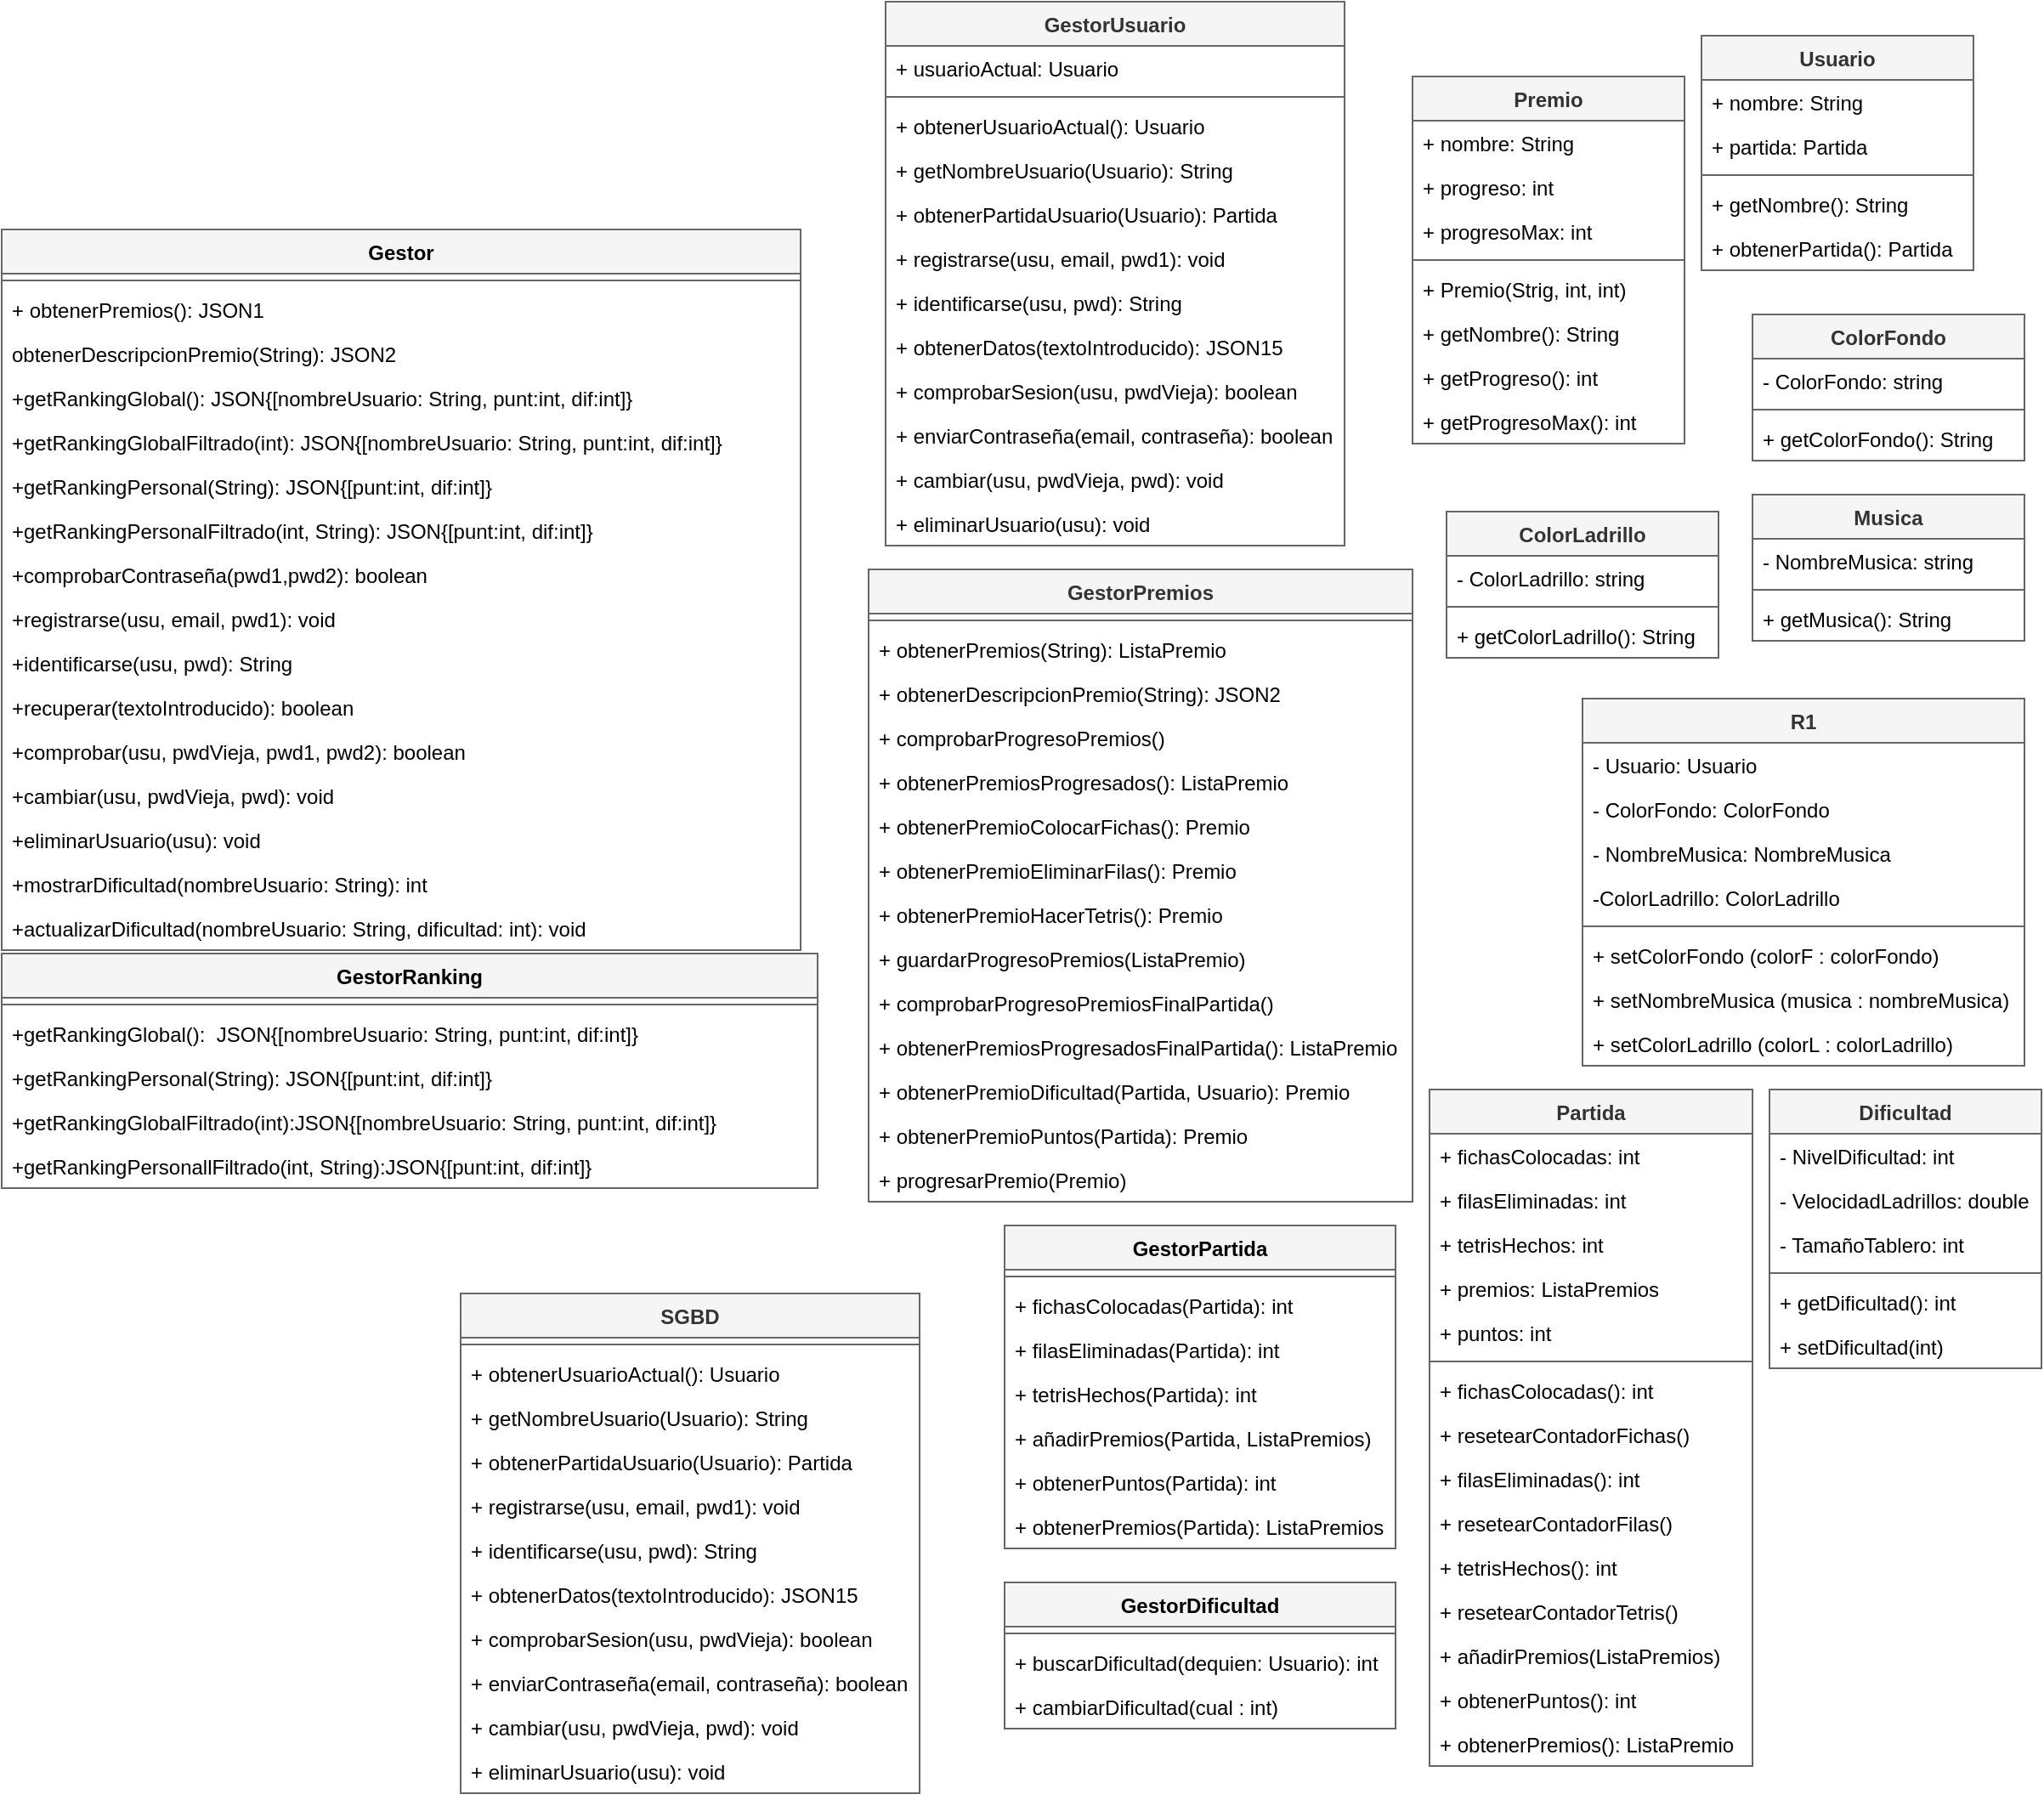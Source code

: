 <mxfile>
    <diagram id="kVLucfayqaf7nJb4R1x6" name="Page-1">
        <mxGraphModel dx="1264" dy="1924" grid="1" gridSize="10" guides="1" tooltips="1" connect="1" arrows="1" fold="1" page="1" pageScale="1" pageWidth="850" pageHeight="1100" background="#FFFFFF" math="0" shadow="0">
            <root>
                <mxCell id="0"/>
                <mxCell id="1" parent="0"/>
                <mxCell id="2" value="Usuario" style="swimlane;fontStyle=1;align=center;verticalAlign=top;childLayout=stackLayout;horizontal=1;startSize=26;horizontalStack=0;resizeParent=1;resizeParentMax=0;resizeLast=0;collapsible=1;marginBottom=0;fillColor=#f5f5f5;fontColor=#333333;strokeColor=#666666;" parent="1" vertex="1">
                    <mxGeometry x="640" y="-40" width="160" height="138" as="geometry"/>
                </mxCell>
                <mxCell id="3" value="+ nombre: String" style="text;strokeColor=none;fillColor=none;align=left;verticalAlign=top;spacingLeft=4;spacingRight=4;overflow=hidden;rotatable=0;points=[[0,0.5],[1,0.5]];portConstraint=eastwest;fontColor=#000000;" parent="2" vertex="1">
                    <mxGeometry y="26" width="160" height="26" as="geometry"/>
                </mxCell>
                <mxCell id="58" value="+ partida: Partida" style="text;strokeColor=none;fillColor=none;align=left;verticalAlign=top;spacingLeft=4;spacingRight=4;overflow=hidden;rotatable=0;points=[[0,0.5],[1,0.5]];portConstraint=eastwest;fontColor=#000000;" parent="2" vertex="1">
                    <mxGeometry y="52" width="160" height="26" as="geometry"/>
                </mxCell>
                <mxCell id="4" value="" style="line;strokeWidth=1;fillColor=#f5f5f5;align=left;verticalAlign=middle;spacingTop=-1;spacingLeft=3;spacingRight=3;rotatable=0;labelPosition=right;points=[];portConstraint=eastwest;fontColor=#333333;strokeColor=#666666;" parent="2" vertex="1">
                    <mxGeometry y="78" width="160" height="8" as="geometry"/>
                </mxCell>
                <mxCell id="5" value="+ getNombre(): String" style="text;strokeColor=none;fillColor=none;align=left;verticalAlign=top;spacingLeft=4;spacingRight=4;overflow=hidden;rotatable=0;points=[[0,0.5],[1,0.5]];portConstraint=eastwest;fontColor=#000000;" parent="2" vertex="1">
                    <mxGeometry y="86" width="160" height="26" as="geometry"/>
                </mxCell>
                <mxCell id="57" value="+ obtenerPartida(): Partida" style="text;strokeColor=none;fillColor=none;align=left;verticalAlign=top;spacingLeft=4;spacingRight=4;overflow=hidden;rotatable=0;points=[[0,0.5],[1,0.5]];portConstraint=eastwest;fontColor=#000000;" parent="2" vertex="1">
                    <mxGeometry y="112" width="160" height="26" as="geometry"/>
                </mxCell>
                <mxCell id="6" value="GestorUsuario" style="swimlane;fontStyle=1;align=center;verticalAlign=top;childLayout=stackLayout;horizontal=1;startSize=26;horizontalStack=0;resizeParent=1;resizeParentMax=0;resizeLast=0;collapsible=1;marginBottom=0;fillColor=#f5f5f5;fontColor=#333333;strokeColor=#666666;" parent="1" vertex="1">
                    <mxGeometry x="160" y="-60" width="270" height="320" as="geometry"/>
                </mxCell>
                <mxCell id="7" value="+ usuarioActual: Usuario" style="text;strokeColor=none;fillColor=none;align=left;verticalAlign=top;spacingLeft=4;spacingRight=4;overflow=hidden;rotatable=0;points=[[0,0.5],[1,0.5]];portConstraint=eastwest;fontColor=#000000;" parent="6" vertex="1">
                    <mxGeometry y="26" width="270" height="26" as="geometry"/>
                </mxCell>
                <mxCell id="8" value="" style="line;strokeWidth=1;fillColor=#f5f5f5;align=left;verticalAlign=middle;spacingTop=-1;spacingLeft=3;spacingRight=3;rotatable=0;labelPosition=right;points=[];portConstraint=eastwest;fontColor=#333333;strokeColor=#666666;" parent="6" vertex="1">
                    <mxGeometry y="52" width="270" height="8" as="geometry"/>
                </mxCell>
                <mxCell id="9" value="+ obtenerUsuarioActual(): Usuario" style="text;strokeColor=none;fillColor=none;align=left;verticalAlign=top;spacingLeft=4;spacingRight=4;overflow=hidden;rotatable=0;points=[[0,0.5],[1,0.5]];portConstraint=eastwest;fontColor=#000000;" parent="6" vertex="1">
                    <mxGeometry y="60" width="270" height="26" as="geometry"/>
                </mxCell>
                <mxCell id="48" value="+ getNombreUsuario(Usuario): String" style="text;strokeColor=none;fillColor=none;align=left;verticalAlign=top;spacingLeft=4;spacingRight=4;overflow=hidden;rotatable=0;points=[[0,0.5],[1,0.5]];portConstraint=eastwest;fontColor=#000000;" parent="6" vertex="1">
                    <mxGeometry y="86" width="270" height="26" as="geometry"/>
                </mxCell>
                <mxCell id="50" value="+ obtenerPartidaUsuario(Usuario): Partida" style="text;strokeColor=none;fillColor=none;align=left;verticalAlign=top;spacingLeft=4;spacingRight=4;overflow=hidden;rotatable=0;points=[[0,0.5],[1,0.5]];portConstraint=eastwest;fontColor=#000000;" parent="6" vertex="1">
                    <mxGeometry y="112" width="270" height="26" as="geometry"/>
                </mxCell>
                <mxCell id="tBBuHQYWWG_Uw7etFDeM-93" value="+ registrarse(usu, email, pwd1): void" style="text;strokeColor=none;fillColor=none;align=left;verticalAlign=top;spacingLeft=4;spacingRight=4;overflow=hidden;rotatable=0;points=[[0,0.5],[1,0.5]];portConstraint=eastwest;fontColor=#000000;" parent="6" vertex="1">
                    <mxGeometry y="138" width="270" height="26" as="geometry"/>
                </mxCell>
                <mxCell id="tBBuHQYWWG_Uw7etFDeM-94" value="+ identificarse(usu, pwd): String" style="text;strokeColor=none;fillColor=none;align=left;verticalAlign=top;spacingLeft=4;spacingRight=4;overflow=hidden;rotatable=0;points=[[0,0.5],[1,0.5]];portConstraint=eastwest;fontColor=#000000;" parent="6" vertex="1">
                    <mxGeometry y="164" width="270" height="26" as="geometry"/>
                </mxCell>
                <mxCell id="tBBuHQYWWG_Uw7etFDeM-95" value="+ obtenerDatos(textoIntroducido): JSON15" style="text;strokeColor=none;fillColor=none;align=left;verticalAlign=top;spacingLeft=4;spacingRight=4;overflow=hidden;rotatable=0;points=[[0,0.5],[1,0.5]];portConstraint=eastwest;fontColor=#000000;" parent="6" vertex="1">
                    <mxGeometry y="190" width="270" height="26" as="geometry"/>
                </mxCell>
                <mxCell id="tBBuHQYWWG_Uw7etFDeM-96" value="+ comprobarSesion(usu, pwdVieja): boolean&#10;" style="text;strokeColor=none;fillColor=none;align=left;verticalAlign=top;spacingLeft=4;spacingRight=4;overflow=hidden;rotatable=0;points=[[0,0.5],[1,0.5]];portConstraint=eastwest;fontColor=#000000;" parent="6" vertex="1">
                    <mxGeometry y="216" width="270" height="26" as="geometry"/>
                </mxCell>
                <mxCell id="tBBuHQYWWG_Uw7etFDeM-98" value="+ enviarContraseña(email, contraseña): boolean&#10;" style="text;strokeColor=none;fillColor=none;align=left;verticalAlign=top;spacingLeft=4;spacingRight=4;overflow=hidden;rotatable=0;points=[[0,0.5],[1,0.5]];portConstraint=eastwest;fontColor=#000000;" parent="6" vertex="1">
                    <mxGeometry y="242" width="270" height="26" as="geometry"/>
                </mxCell>
                <mxCell id="tBBuHQYWWG_Uw7etFDeM-99" value="+ cambiar(usu, pwdVieja, pwd): void&#10;" style="text;strokeColor=none;fillColor=none;align=left;verticalAlign=top;spacingLeft=4;spacingRight=4;overflow=hidden;rotatable=0;points=[[0,0.5],[1,0.5]];portConstraint=eastwest;fontColor=#000000;" parent="6" vertex="1">
                    <mxGeometry y="268" width="270" height="26" as="geometry"/>
                </mxCell>
                <mxCell id="tBBuHQYWWG_Uw7etFDeM-100" value="+ eliminarUsuario(usu): void&#10;" style="text;strokeColor=none;fillColor=none;align=left;verticalAlign=top;spacingLeft=4;spacingRight=4;overflow=hidden;rotatable=0;points=[[0,0.5],[1,0.5]];portConstraint=eastwest;fontColor=#000000;" parent="6" vertex="1">
                    <mxGeometry y="294" width="270" height="26" as="geometry"/>
                </mxCell>
                <mxCell id="10" value="Gestor" style="swimlane;fontStyle=1;align=center;verticalAlign=top;childLayout=stackLayout;horizontal=1;startSize=26;horizontalStack=0;resizeParent=1;resizeParentMax=0;resizeLast=0;collapsible=1;marginBottom=0;fillColor=#f5f5f5;fontColor=#000000;strokeColor=#666666;" parent="1" vertex="1">
                    <mxGeometry x="-360" y="74" width="470" height="424" as="geometry"/>
                </mxCell>
                <mxCell id="12" value="" style="line;strokeWidth=1;fillColor=#f5f5f5;align=left;verticalAlign=middle;spacingTop=-1;spacingLeft=3;spacingRight=3;rotatable=0;labelPosition=right;points=[];portConstraint=eastwest;fontColor=#333333;strokeColor=#666666;" parent="10" vertex="1">
                    <mxGeometry y="26" width="470" height="8" as="geometry"/>
                </mxCell>
                <mxCell id="13" value="+ obtenerPremios(): JSON1" style="text;strokeColor=none;fillColor=none;align=left;verticalAlign=top;spacingLeft=4;spacingRight=4;overflow=hidden;rotatable=0;points=[[0,0.5],[1,0.5]];portConstraint=eastwest;fontColor=#000000;" parent="10" vertex="1">
                    <mxGeometry y="34" width="470" height="26" as="geometry"/>
                </mxCell>
                <mxCell id="49" value="obtenerDescripcionPremio(String): JSON2" style="text;strokeColor=none;fillColor=none;align=left;verticalAlign=top;spacingLeft=4;spacingRight=4;overflow=hidden;rotatable=0;points=[[0,0.5],[1,0.5]];portConstraint=eastwest;fontColor=#000000;" parent="10" vertex="1">
                    <mxGeometry y="60" width="470" height="26" as="geometry"/>
                </mxCell>
                <mxCell id="wv0iQM9LVGvzSAchC3wG-94" value="+getRankingGlobal(): JSON{[nombreUsuario: String, punt:int, dif:int]}" style="text;strokeColor=none;fillColor=none;align=left;verticalAlign=top;spacingLeft=4;spacingRight=4;overflow=hidden;rotatable=0;points=[[0,0.5],[1,0.5]];portConstraint=eastwest;fontColor=#000000;" parent="10" vertex="1">
                    <mxGeometry y="86" width="470" height="26" as="geometry"/>
                </mxCell>
                <mxCell id="wv0iQM9LVGvzSAchC3wG-95" value="+getRankingGlobalFiltrado(int): JSON{[nombreUsuario: String, punt:int, dif:int]}" style="text;strokeColor=none;fillColor=none;align=left;verticalAlign=top;spacingLeft=4;spacingRight=4;overflow=hidden;rotatable=0;points=[[0,0.5],[1,0.5]];portConstraint=eastwest;fontColor=#000000;" parent="10" vertex="1">
                    <mxGeometry y="112" width="470" height="26" as="geometry"/>
                </mxCell>
                <mxCell id="wv0iQM9LVGvzSAchC3wG-96" value="+getRankingPersonal(String): JSON{[punt:int, dif:int]}" style="text;strokeColor=none;fillColor=none;align=left;verticalAlign=top;spacingLeft=4;spacingRight=4;overflow=hidden;rotatable=0;points=[[0,0.5],[1,0.5]];portConstraint=eastwest;fontColor=#000000;" parent="10" vertex="1">
                    <mxGeometry y="138" width="470" height="26" as="geometry"/>
                </mxCell>
                <mxCell id="wv0iQM9LVGvzSAchC3wG-97" value="+getRankingPersonalFiltrado(int, String): JSON{[punt:int, dif:int]}" style="text;strokeColor=none;fillColor=none;align=left;verticalAlign=top;spacingLeft=4;spacingRight=4;overflow=hidden;rotatable=0;points=[[0,0.5],[1,0.5]];portConstraint=eastwest;fontColor=#000000;" parent="10" vertex="1">
                    <mxGeometry y="164" width="470" height="26" as="geometry"/>
                </mxCell>
                <mxCell id="tBBuHQYWWG_Uw7etFDeM-86" value="+comprobarContraseña(pwd1,pwd2): boolean" style="text;strokeColor=none;fillColor=none;align=left;verticalAlign=top;spacingLeft=4;spacingRight=4;overflow=hidden;rotatable=0;points=[[0,0.5],[1,0.5]];portConstraint=eastwest;fontColor=#000000;" parent="10" vertex="1">
                    <mxGeometry y="190" width="470" height="26" as="geometry"/>
                </mxCell>
                <mxCell id="tBBuHQYWWG_Uw7etFDeM-87" value="+registrarse(usu, email, pwd1): void" style="text;strokeColor=none;fillColor=none;align=left;verticalAlign=top;spacingLeft=4;spacingRight=4;overflow=hidden;rotatable=0;points=[[0,0.5],[1,0.5]];portConstraint=eastwest;fontColor=#000000;" parent="10" vertex="1">
                    <mxGeometry y="216" width="470" height="26" as="geometry"/>
                </mxCell>
                <mxCell id="tBBuHQYWWG_Uw7etFDeM-92" value="+identificarse(usu, pwd): String" style="text;strokeColor=none;fillColor=none;align=left;verticalAlign=top;spacingLeft=4;spacingRight=4;overflow=hidden;rotatable=0;points=[[0,0.5],[1,0.5]];portConstraint=eastwest;fontColor=#000000;" parent="10" vertex="1">
                    <mxGeometry y="242" width="470" height="26" as="geometry"/>
                </mxCell>
                <mxCell id="tBBuHQYWWG_Uw7etFDeM-88" value="+recuperar(textoIntroducido): boolean" style="text;strokeColor=none;fillColor=none;align=left;verticalAlign=top;spacingLeft=4;spacingRight=4;overflow=hidden;rotatable=0;points=[[0,0.5],[1,0.5]];portConstraint=eastwest;fontColor=#000000;" parent="10" vertex="1">
                    <mxGeometry y="268" width="470" height="26" as="geometry"/>
                </mxCell>
                <mxCell id="tBBuHQYWWG_Uw7etFDeM-89" value="+comprobar(usu, pwdVieja, pwd1, pwd2): boolean" style="text;strokeColor=none;fillColor=none;align=left;verticalAlign=top;spacingLeft=4;spacingRight=4;overflow=hidden;rotatable=0;points=[[0,0.5],[1,0.5]];portConstraint=eastwest;fontColor=#000000;" parent="10" vertex="1">
                    <mxGeometry y="294" width="470" height="26" as="geometry"/>
                </mxCell>
                <mxCell id="tBBuHQYWWG_Uw7etFDeM-90" value="+cambiar(usu, pwdVieja, pwd): void" style="text;strokeColor=none;fillColor=none;align=left;verticalAlign=top;spacingLeft=4;spacingRight=4;overflow=hidden;rotatable=0;points=[[0,0.5],[1,0.5]];portConstraint=eastwest;fontColor=#000000;" parent="10" vertex="1">
                    <mxGeometry y="320" width="470" height="26" as="geometry"/>
                </mxCell>
                <mxCell id="tBBuHQYWWG_Uw7etFDeM-91" value="+eliminarUsuario(usu): void" style="text;strokeColor=none;fillColor=none;align=left;verticalAlign=top;spacingLeft=4;spacingRight=4;overflow=hidden;rotatable=0;points=[[0,0.5],[1,0.5]];portConstraint=eastwest;fontColor=#000000;" parent="10" vertex="1">
                    <mxGeometry y="346" width="470" height="26" as="geometry"/>
                </mxCell>
                <mxCell id="yesI9Ib7MoizIcUCxgVn-94" value="+mostrarDificultad(nombreUsuario: String): int" style="text;strokeColor=none;fillColor=none;align=left;verticalAlign=top;spacingLeft=4;spacingRight=4;overflow=hidden;rotatable=0;points=[[0,0.5],[1,0.5]];portConstraint=eastwest;fontColor=#000000;" parent="10" vertex="1">
                    <mxGeometry y="372" width="470" height="26" as="geometry"/>
                </mxCell>
                <mxCell id="yesI9Ib7MoizIcUCxgVn-103" value="+actualizarDificultad(nombreUsuario: String, dificultad: int): void" style="text;strokeColor=none;fillColor=none;align=left;verticalAlign=top;spacingLeft=4;spacingRight=4;overflow=hidden;rotatable=0;points=[[0,0.5],[1,0.5]];portConstraint=eastwest;fontColor=#000000;" parent="10" vertex="1">
                    <mxGeometry y="398" width="470" height="26" as="geometry"/>
                </mxCell>
                <mxCell id="14" value="GestorPremios" style="swimlane;fontStyle=1;align=center;verticalAlign=top;childLayout=stackLayout;horizontal=1;startSize=26;horizontalStack=0;resizeParent=1;resizeParentMax=0;resizeLast=0;collapsible=1;marginBottom=0;fillColor=#f5f5f5;fontColor=#333333;strokeColor=#666666;" parent="1" vertex="1">
                    <mxGeometry x="150" y="274" width="320" height="372" as="geometry"/>
                </mxCell>
                <mxCell id="16" value="" style="line;strokeWidth=1;fillColor=#f5f5f5;align=left;verticalAlign=middle;spacingTop=-1;spacingLeft=3;spacingRight=3;rotatable=0;labelPosition=right;points=[];portConstraint=eastwest;fontColor=#333333;strokeColor=#666666;" parent="14" vertex="1">
                    <mxGeometry y="26" width="320" height="8" as="geometry"/>
                </mxCell>
                <mxCell id="17" value="+ obtenerPremios(String): ListaPremio" style="text;strokeColor=none;fillColor=none;align=left;verticalAlign=top;spacingLeft=4;spacingRight=4;overflow=hidden;rotatable=0;points=[[0,0.5],[1,0.5]];portConstraint=eastwest;fontColor=#000000;" parent="14" vertex="1">
                    <mxGeometry y="34" width="320" height="26" as="geometry"/>
                </mxCell>
                <mxCell id="51" value="+ obtenerDescripcionPremio(String): JSON2" style="text;strokeColor=none;fillColor=none;align=left;verticalAlign=top;spacingLeft=4;spacingRight=4;overflow=hidden;rotatable=0;points=[[0,0.5],[1,0.5]];portConstraint=eastwest;fontColor=#000000;" parent="14" vertex="1">
                    <mxGeometry y="60" width="320" height="26" as="geometry"/>
                </mxCell>
                <mxCell id="52" value="+ comprobarProgresoPremios()" style="text;strokeColor=none;fillColor=none;align=left;verticalAlign=top;spacingLeft=4;spacingRight=4;overflow=hidden;rotatable=0;points=[[0,0.5],[1,0.5]];portConstraint=eastwest;fontColor=#000000;" parent="14" vertex="1">
                    <mxGeometry y="86" width="320" height="26" as="geometry"/>
                </mxCell>
                <mxCell id="53" value="+ obtenerPremiosProgresados(): ListaPremio" style="text;strokeColor=none;fillColor=none;align=left;verticalAlign=top;spacingLeft=4;spacingRight=4;overflow=hidden;rotatable=0;points=[[0,0.5],[1,0.5]];portConstraint=eastwest;fontColor=#000000;" parent="14" vertex="1">
                    <mxGeometry y="112" width="320" height="26" as="geometry"/>
                </mxCell>
                <mxCell id="83" value="+ obtenerPremioColocarFichas(): Premio" style="text;strokeColor=none;fillColor=none;align=left;verticalAlign=top;spacingLeft=4;spacingRight=4;overflow=hidden;rotatable=0;points=[[0,0.5],[1,0.5]];portConstraint=eastwest;fontColor=#000000;" parent="14" vertex="1">
                    <mxGeometry y="138" width="320" height="26" as="geometry"/>
                </mxCell>
                <mxCell id="56" value="+ obtenerPremioEliminarFilas(): Premio" style="text;strokeColor=none;fillColor=none;align=left;verticalAlign=top;spacingLeft=4;spacingRight=4;overflow=hidden;rotatable=0;points=[[0,0.5],[1,0.5]];portConstraint=eastwest;fontColor=#000000;" parent="14" vertex="1">
                    <mxGeometry y="164" width="320" height="26" as="geometry"/>
                </mxCell>
                <mxCell id="55" value="+ obtenerPremioHacerTetris(): Premio" style="text;strokeColor=none;fillColor=none;align=left;verticalAlign=top;spacingLeft=4;spacingRight=4;overflow=hidden;rotatable=0;points=[[0,0.5],[1,0.5]];portConstraint=eastwest;fontColor=#000000;" parent="14" vertex="1">
                    <mxGeometry y="190" width="320" height="26" as="geometry"/>
                </mxCell>
                <mxCell id="54" value="+ guardarProgresoPremios(ListaPremio)" style="text;strokeColor=none;fillColor=none;align=left;verticalAlign=top;spacingLeft=4;spacingRight=4;overflow=hidden;rotatable=0;points=[[0,0.5],[1,0.5]];portConstraint=eastwest;fontColor=#000000;" parent="14" vertex="1">
                    <mxGeometry y="216" width="320" height="26" as="geometry"/>
                </mxCell>
                <mxCell id="71" value="+ comprobarProgresoPremiosFinalPartida()" style="text;strokeColor=none;fillColor=none;align=left;verticalAlign=top;spacingLeft=4;spacingRight=4;overflow=hidden;rotatable=0;points=[[0,0.5],[1,0.5]];portConstraint=eastwest;fontColor=#000000;" parent="14" vertex="1">
                    <mxGeometry y="242" width="320" height="26" as="geometry"/>
                </mxCell>
                <mxCell id="72" value="+ obtenerPremiosProgresadosFinalPartida(): ListaPremio" style="text;strokeColor=none;fillColor=none;align=left;verticalAlign=top;spacingLeft=4;spacingRight=4;overflow=hidden;rotatable=0;points=[[0,0.5],[1,0.5]];portConstraint=eastwest;fontColor=#000000;" parent="14" vertex="1">
                    <mxGeometry y="268" width="320" height="26" as="geometry"/>
                </mxCell>
                <mxCell id="73" value="+ obtenerPremioDificultad(Partida, Usuario): Premio" style="text;strokeColor=none;fillColor=none;align=left;verticalAlign=top;spacingLeft=4;spacingRight=4;overflow=hidden;rotatable=0;points=[[0,0.5],[1,0.5]];portConstraint=eastwest;fontColor=#000000;" parent="14" vertex="1">
                    <mxGeometry y="294" width="320" height="26" as="geometry"/>
                </mxCell>
                <mxCell id="77" value="+ obtenerPremioPuntos(Partida): Premio" style="text;strokeColor=none;fillColor=none;align=left;verticalAlign=top;spacingLeft=4;spacingRight=4;overflow=hidden;rotatable=0;points=[[0,0.5],[1,0.5]];portConstraint=eastwest;fontColor=#000000;" parent="14" vertex="1">
                    <mxGeometry y="320" width="320" height="26" as="geometry"/>
                </mxCell>
                <mxCell id="80" value="+ progresarPremio(Premio)" style="text;strokeColor=none;fillColor=none;align=left;verticalAlign=top;spacingLeft=4;spacingRight=4;overflow=hidden;rotatable=0;points=[[0,0.5],[1,0.5]];portConstraint=eastwest;fontColor=#000000;" parent="14" vertex="1">
                    <mxGeometry y="346" width="320" height="26" as="geometry"/>
                </mxCell>
                <mxCell id="34" value="Partida" style="swimlane;fontStyle=1;align=center;verticalAlign=top;childLayout=stackLayout;horizontal=1;startSize=26;horizontalStack=0;resizeParent=1;resizeParentMax=0;resizeLast=0;collapsible=1;marginBottom=0;fillColor=#f5f5f5;fontColor=#333333;strokeColor=#666666;" parent="1" vertex="1">
                    <mxGeometry x="480" y="580" width="190" height="398" as="geometry"/>
                </mxCell>
                <mxCell id="35" value="+ fichasColocadas: int" style="text;strokeColor=none;fillColor=none;align=left;verticalAlign=top;spacingLeft=4;spacingRight=4;overflow=hidden;rotatable=0;points=[[0,0.5],[1,0.5]];portConstraint=eastwest;fontColor=#000000;" parent="34" vertex="1">
                    <mxGeometry y="26" width="190" height="26" as="geometry"/>
                </mxCell>
                <mxCell id="63" value="+ filasEliminadas: int" style="text;strokeColor=none;fillColor=none;align=left;verticalAlign=top;spacingLeft=4;spacingRight=4;overflow=hidden;rotatable=0;points=[[0,0.5],[1,0.5]];portConstraint=eastwest;fontColor=#000000;" parent="34" vertex="1">
                    <mxGeometry y="52" width="190" height="26" as="geometry"/>
                </mxCell>
                <mxCell id="62" value="+ tetrisHechos: int" style="text;strokeColor=none;fillColor=none;align=left;verticalAlign=top;spacingLeft=4;spacingRight=4;overflow=hidden;rotatable=0;points=[[0,0.5],[1,0.5]];portConstraint=eastwest;fontColor=#000000;" parent="34" vertex="1">
                    <mxGeometry y="78" width="190" height="26" as="geometry"/>
                </mxCell>
                <mxCell id="70" value="+ premios: ListaPremios" style="text;strokeColor=none;fillColor=none;align=left;verticalAlign=top;spacingLeft=4;spacingRight=4;overflow=hidden;rotatable=0;points=[[0,0.5],[1,0.5]];portConstraint=eastwest;fontColor=#000000;" parent="34" vertex="1">
                    <mxGeometry y="104" width="190" height="26" as="geometry"/>
                </mxCell>
                <mxCell id="76" value="+ puntos: int" style="text;strokeColor=none;fillColor=none;align=left;verticalAlign=top;spacingLeft=4;spacingRight=4;overflow=hidden;rotatable=0;points=[[0,0.5],[1,0.5]];portConstraint=eastwest;fontColor=#000000;" parent="34" vertex="1">
                    <mxGeometry y="130" width="190" height="26" as="geometry"/>
                </mxCell>
                <mxCell id="36" value="" style="line;strokeWidth=1;fillColor=#f5f5f5;align=left;verticalAlign=middle;spacingTop=-1;spacingLeft=3;spacingRight=3;rotatable=0;labelPosition=right;points=[];portConstraint=eastwest;fontColor=#333333;strokeColor=#666666;" parent="34" vertex="1">
                    <mxGeometry y="156" width="190" height="8" as="geometry"/>
                </mxCell>
                <mxCell id="37" value="+ fichasColocadas(): int" style="text;strokeColor=none;fillColor=none;align=left;verticalAlign=top;spacingLeft=4;spacingRight=4;overflow=hidden;rotatable=0;points=[[0,0.5],[1,0.5]];portConstraint=eastwest;fontColor=#000000;" parent="34" vertex="1">
                    <mxGeometry y="164" width="190" height="26" as="geometry"/>
                </mxCell>
                <mxCell id="61" value="+ resetearContadorFichas()" style="text;strokeColor=none;fillColor=none;align=left;verticalAlign=top;spacingLeft=4;spacingRight=4;overflow=hidden;rotatable=0;points=[[0,0.5],[1,0.5]];portConstraint=eastwest;fontColor=#000000;" parent="34" vertex="1">
                    <mxGeometry y="190" width="190" height="26" as="geometry"/>
                </mxCell>
                <mxCell id="60" value="+ filasEliminadas(): int" style="text;strokeColor=none;fillColor=none;align=left;verticalAlign=top;spacingLeft=4;spacingRight=4;overflow=hidden;rotatable=0;points=[[0,0.5],[1,0.5]];portConstraint=eastwest;fontColor=#000000;" parent="34" vertex="1">
                    <mxGeometry y="216" width="190" height="26" as="geometry"/>
                </mxCell>
                <mxCell id="59" value="+ resetearContadorFilas()" style="text;strokeColor=none;fillColor=none;align=left;verticalAlign=top;spacingLeft=4;spacingRight=4;overflow=hidden;rotatable=0;points=[[0,0.5],[1,0.5]];portConstraint=eastwest;fontColor=#000000;" parent="34" vertex="1">
                    <mxGeometry y="242" width="190" height="26" as="geometry"/>
                </mxCell>
                <mxCell id="65" value="+ tetrisHechos(): int" style="text;strokeColor=none;fillColor=none;align=left;verticalAlign=top;spacingLeft=4;spacingRight=4;overflow=hidden;rotatable=0;points=[[0,0.5],[1,0.5]];portConstraint=eastwest;fontColor=#000000;" parent="34" vertex="1">
                    <mxGeometry y="268" width="190" height="26" as="geometry"/>
                </mxCell>
                <mxCell id="64" value="+ resetearContadorTetris()" style="text;strokeColor=none;fillColor=none;align=left;verticalAlign=top;spacingLeft=4;spacingRight=4;overflow=hidden;rotatable=0;points=[[0,0.5],[1,0.5]];portConstraint=eastwest;fontColor=#000000;" parent="34" vertex="1">
                    <mxGeometry y="294" width="190" height="26" as="geometry"/>
                </mxCell>
                <mxCell id="69" value="+ añadirPremios(ListaPremios)" style="text;strokeColor=none;fillColor=none;align=left;verticalAlign=top;spacingLeft=4;spacingRight=4;overflow=hidden;rotatable=0;points=[[0,0.5],[1,0.5]];portConstraint=eastwest;fontColor=#000000;" parent="34" vertex="1">
                    <mxGeometry y="320" width="190" height="26" as="geometry"/>
                </mxCell>
                <mxCell id="75" value="+ obtenerPuntos(): int" style="text;strokeColor=none;fillColor=none;align=left;verticalAlign=top;spacingLeft=4;spacingRight=4;overflow=hidden;rotatable=0;points=[[0,0.5],[1,0.5]];portConstraint=eastwest;fontColor=#000000;" parent="34" vertex="1">
                    <mxGeometry y="346" width="190" height="26" as="geometry"/>
                </mxCell>
                <mxCell id="79" value="+ obtenerPremios(): ListaPremio" style="text;strokeColor=none;fillColor=none;align=left;verticalAlign=top;spacingLeft=4;spacingRight=4;overflow=hidden;rotatable=0;points=[[0,0.5],[1,0.5]];portConstraint=eastwest;fontColor=#000000;" parent="34" vertex="1">
                    <mxGeometry y="372" width="190" height="26" as="geometry"/>
                </mxCell>
                <mxCell id="38" value="Premio" style="swimlane;fontStyle=1;align=center;verticalAlign=top;childLayout=stackLayout;horizontal=1;startSize=26;horizontalStack=0;resizeParent=1;resizeParentMax=0;resizeLast=0;collapsible=1;marginBottom=0;fillColor=#f5f5f5;fontColor=#333333;strokeColor=#666666;" parent="1" vertex="1">
                    <mxGeometry x="470" y="-16" width="160" height="216" as="geometry"/>
                </mxCell>
                <mxCell id="39" value="+ nombre: String" style="text;strokeColor=none;fillColor=none;align=left;verticalAlign=top;spacingLeft=4;spacingRight=4;overflow=hidden;rotatable=0;points=[[0,0.5],[1,0.5]];portConstraint=eastwest;fontColor=#000000;" parent="38" vertex="1">
                    <mxGeometry y="26" width="160" height="26" as="geometry"/>
                </mxCell>
                <mxCell id="82" value="+ progreso: int" style="text;strokeColor=none;fillColor=none;align=left;verticalAlign=top;spacingLeft=4;spacingRight=4;overflow=hidden;rotatable=0;points=[[0,0.5],[1,0.5]];portConstraint=eastwest;fontColor=#000000;" parent="38" vertex="1">
                    <mxGeometry y="52" width="160" height="26" as="geometry"/>
                </mxCell>
                <mxCell id="84" value="+ progresoMax: int" style="text;strokeColor=none;fillColor=none;align=left;verticalAlign=top;spacingLeft=4;spacingRight=4;overflow=hidden;rotatable=0;points=[[0,0.5],[1,0.5]];portConstraint=eastwest;fontColor=#000000;" parent="38" vertex="1">
                    <mxGeometry y="78" width="160" height="26" as="geometry"/>
                </mxCell>
                <mxCell id="40" value="" style="line;strokeWidth=1;fillColor=#f5f5f5;align=left;verticalAlign=middle;spacingTop=-1;spacingLeft=3;spacingRight=3;rotatable=0;labelPosition=right;points=[];portConstraint=eastwest;fontColor=#333333;strokeColor=#666666;" parent="38" vertex="1">
                    <mxGeometry y="104" width="160" height="8" as="geometry"/>
                </mxCell>
                <mxCell id="86" value="+ Premio(Strig, int, int)" style="text;strokeColor=none;fillColor=none;align=left;verticalAlign=top;spacingLeft=4;spacingRight=4;overflow=hidden;rotatable=0;points=[[0,0.5],[1,0.5]];portConstraint=eastwest;fontColor=#000000;" parent="38" vertex="1">
                    <mxGeometry y="112" width="160" height="26" as="geometry"/>
                </mxCell>
                <mxCell id="41" value="+ getNombre(): String" style="text;strokeColor=none;fillColor=none;align=left;verticalAlign=top;spacingLeft=4;spacingRight=4;overflow=hidden;rotatable=0;points=[[0,0.5],[1,0.5]];portConstraint=eastwest;fontColor=#000000;" parent="38" vertex="1">
                    <mxGeometry y="138" width="160" height="26" as="geometry"/>
                </mxCell>
                <mxCell id="81" value="+ getProgreso(): int" style="text;strokeColor=none;fillColor=none;align=left;verticalAlign=top;spacingLeft=4;spacingRight=4;overflow=hidden;rotatable=0;points=[[0,0.5],[1,0.5]];portConstraint=eastwest;fontColor=#000000;" parent="38" vertex="1">
                    <mxGeometry y="164" width="160" height="26" as="geometry"/>
                </mxCell>
                <mxCell id="85" value="+ getProgresoMax(): int" style="text;strokeColor=none;fillColor=none;align=left;verticalAlign=top;spacingLeft=4;spacingRight=4;overflow=hidden;rotatable=0;points=[[0,0.5],[1,0.5]];portConstraint=eastwest;fontColor=#000000;" parent="38" vertex="1">
                    <mxGeometry y="190" width="160" height="26" as="geometry"/>
                </mxCell>
                <mxCell id="43" value="GestorPartida" style="swimlane;fontStyle=1;align=center;verticalAlign=top;childLayout=stackLayout;horizontal=1;startSize=26;horizontalStack=0;resizeParent=1;resizeParentMax=0;resizeLast=0;collapsible=1;marginBottom=0;fillColor=#f5f5f5;fontColor=#000000;strokeColor=#666666;" parent="1" vertex="1">
                    <mxGeometry x="230" y="660" width="230" height="190" as="geometry"/>
                </mxCell>
                <mxCell id="45" value="" style="line;strokeWidth=1;fillColor=#f5f5f5;align=left;verticalAlign=middle;spacingTop=-1;spacingLeft=3;spacingRight=3;rotatable=0;labelPosition=right;points=[];portConstraint=eastwest;fontColor=#333333;strokeColor=#666666;" parent="43" vertex="1">
                    <mxGeometry y="26" width="230" height="8" as="geometry"/>
                </mxCell>
                <mxCell id="46" value="+ fichasColocadas(Partida): int" style="text;strokeColor=none;fillColor=none;align=left;verticalAlign=top;spacingLeft=4;spacingRight=4;overflow=hidden;rotatable=0;points=[[0,0.5],[1,0.5]];portConstraint=eastwest;fontColor=#000000;" parent="43" vertex="1">
                    <mxGeometry y="34" width="230" height="26" as="geometry"/>
                </mxCell>
                <mxCell id="67" value="+ filasEliminadas(Partida): int" style="text;strokeColor=none;fillColor=none;align=left;verticalAlign=top;spacingLeft=4;spacingRight=4;overflow=hidden;rotatable=0;points=[[0,0.5],[1,0.5]];portConstraint=eastwest;fontColor=#000000;" parent="43" vertex="1">
                    <mxGeometry y="60" width="230" height="26" as="geometry"/>
                </mxCell>
                <mxCell id="66" value="+ tetrisHechos(Partida): int" style="text;strokeColor=none;fillColor=none;align=left;verticalAlign=top;spacingLeft=4;spacingRight=4;overflow=hidden;rotatable=0;points=[[0,0.5],[1,0.5]];portConstraint=eastwest;fontColor=#000000;" parent="43" vertex="1">
                    <mxGeometry y="86" width="230" height="26" as="geometry"/>
                </mxCell>
                <mxCell id="68" value="+ añadirPremios(Partida, ListaPremios)" style="text;strokeColor=none;fillColor=none;align=left;verticalAlign=top;spacingLeft=4;spacingRight=4;overflow=hidden;rotatable=0;points=[[0,0.5],[1,0.5]];portConstraint=eastwest;fontColor=#000000;" parent="43" vertex="1">
                    <mxGeometry y="112" width="230" height="26" as="geometry"/>
                </mxCell>
                <mxCell id="74" value="+ obtenerPuntos(Partida): int" style="text;strokeColor=none;fillColor=none;align=left;verticalAlign=top;spacingLeft=4;spacingRight=4;overflow=hidden;rotatable=0;points=[[0,0.5],[1,0.5]];portConstraint=eastwest;fontColor=#000000;" parent="43" vertex="1">
                    <mxGeometry y="138" width="230" height="26" as="geometry"/>
                </mxCell>
                <mxCell id="78" value="+ obtenerPremios(Partida): ListaPremios" style="text;strokeColor=none;fillColor=none;align=left;verticalAlign=top;spacingLeft=4;spacingRight=4;overflow=hidden;rotatable=0;points=[[0,0.5],[1,0.5]];portConstraint=eastwest;fontColor=#000000;" parent="43" vertex="1">
                    <mxGeometry y="164" width="230" height="26" as="geometry"/>
                </mxCell>
                <mxCell id="wv0iQM9LVGvzSAchC3wG-86" value="GestorRanking" style="swimlane;fontStyle=1;align=center;verticalAlign=top;childLayout=stackLayout;horizontal=1;startSize=26;horizontalStack=0;resizeParent=1;resizeParentMax=0;resizeLast=0;collapsible=1;marginBottom=0;fillColor=#f5f5f5;fontColor=#000000;strokeColor=#666666;" parent="1" vertex="1">
                    <mxGeometry x="-360" y="500" width="480" height="138" as="geometry">
                        <mxRectangle x="-360" y="456" width="130" height="30" as="alternateBounds"/>
                    </mxGeometry>
                </mxCell>
                <mxCell id="wv0iQM9LVGvzSAchC3wG-87" value="" style="line;strokeWidth=1;fillColor=#f5f5f5;align=left;verticalAlign=middle;spacingTop=-1;spacingLeft=3;spacingRight=3;rotatable=0;labelPosition=right;points=[];portConstraint=eastwest;fontColor=#333333;strokeColor=#666666;" parent="wv0iQM9LVGvzSAchC3wG-86" vertex="1">
                    <mxGeometry y="26" width="480" height="8" as="geometry"/>
                </mxCell>
                <mxCell id="wv0iQM9LVGvzSAchC3wG-89" value="+getRankingGlobal():  JSON{[nombreUsuario: String, punt:int, dif:int]}" style="text;strokeColor=none;fillColor=none;align=left;verticalAlign=top;spacingLeft=4;spacingRight=4;overflow=hidden;rotatable=0;points=[[0,0.5],[1,0.5]];portConstraint=eastwest;fontColor=#000000;" parent="wv0iQM9LVGvzSAchC3wG-86" vertex="1">
                    <mxGeometry y="34" width="480" height="26" as="geometry"/>
                </mxCell>
                <mxCell id="wv0iQM9LVGvzSAchC3wG-91" value="+getRankingPersonal(String): JSON{[punt:int, dif:int]}" style="text;strokeColor=none;fillColor=none;align=left;verticalAlign=top;spacingLeft=4;spacingRight=4;overflow=hidden;rotatable=0;points=[[0,0.5],[1,0.5]];portConstraint=eastwest;fontColor=#000000;" parent="wv0iQM9LVGvzSAchC3wG-86" vertex="1">
                    <mxGeometry y="60" width="480" height="26" as="geometry"/>
                </mxCell>
                <mxCell id="wv0iQM9LVGvzSAchC3wG-92" value="+getRankingGlobalFiltrado(int):JSON{[nombreUsuario: String, punt:int, dif:int]}" style="text;strokeColor=none;fillColor=none;align=left;verticalAlign=top;spacingLeft=4;spacingRight=4;overflow=hidden;rotatable=0;points=[[0,0.5],[1,0.5]];portConstraint=eastwest;fontColor=#000000;" parent="wv0iQM9LVGvzSAchC3wG-86" vertex="1">
                    <mxGeometry y="86" width="480" height="26" as="geometry"/>
                </mxCell>
                <mxCell id="wv0iQM9LVGvzSAchC3wG-93" value="+getRankingPersonallFiltrado(int, String):JSON{[punt:int, dif:int]}" style="text;strokeColor=none;fillColor=none;align=left;verticalAlign=top;spacingLeft=4;spacingRight=4;overflow=hidden;rotatable=0;points=[[0,0.5],[1,0.5]];portConstraint=eastwest;fontColor=#000000;" parent="wv0iQM9LVGvzSAchC3wG-86" vertex="1">
                    <mxGeometry y="112" width="480" height="26" as="geometry"/>
                </mxCell>
                <mxCell id="Ss2Ye9Ef3bAanR_B1QBp-86" value="ColorFondo" style="swimlane;fontStyle=1;align=center;verticalAlign=top;childLayout=stackLayout;horizontal=1;startSize=26;horizontalStack=0;resizeParent=1;resizeParentMax=0;resizeLast=0;collapsible=1;marginBottom=0;fillColor=#f5f5f5;fontColor=#333333;strokeColor=#666666;" parent="1" vertex="1">
                    <mxGeometry x="670" y="124" width="160" height="86" as="geometry"/>
                </mxCell>
                <mxCell id="Ss2Ye9Ef3bAanR_B1QBp-87" value="- ColorFondo: string" style="text;strokeColor=none;fillColor=none;align=left;verticalAlign=top;spacingLeft=4;spacingRight=4;overflow=hidden;rotatable=0;points=[[0,0.5],[1,0.5]];portConstraint=eastwest;fontColor=#000000;" parent="Ss2Ye9Ef3bAanR_B1QBp-86" vertex="1">
                    <mxGeometry y="26" width="160" height="26" as="geometry"/>
                </mxCell>
                <mxCell id="Ss2Ye9Ef3bAanR_B1QBp-89" value="" style="line;strokeWidth=1;fillColor=#f5f5f5;align=left;verticalAlign=middle;spacingTop=-1;spacingLeft=3;spacingRight=3;rotatable=0;labelPosition=right;points=[];portConstraint=eastwest;fontColor=#333333;strokeColor=#666666;" parent="Ss2Ye9Ef3bAanR_B1QBp-86" vertex="1">
                    <mxGeometry y="52" width="160" height="8" as="geometry"/>
                </mxCell>
                <mxCell id="Ss2Ye9Ef3bAanR_B1QBp-90" value="+ getColorFondo(): String" style="text;strokeColor=none;fillColor=none;align=left;verticalAlign=top;spacingLeft=4;spacingRight=4;overflow=hidden;rotatable=0;points=[[0,0.5],[1,0.5]];portConstraint=eastwest;fontColor=#000000;" parent="Ss2Ye9Ef3bAanR_B1QBp-86" vertex="1">
                    <mxGeometry y="60" width="160" height="26" as="geometry"/>
                </mxCell>
                <mxCell id="Ss2Ye9Ef3bAanR_B1QBp-92" value="Musica" style="swimlane;fontStyle=1;align=center;verticalAlign=top;childLayout=stackLayout;horizontal=1;startSize=26;horizontalStack=0;resizeParent=1;resizeParentMax=0;resizeLast=0;collapsible=1;marginBottom=0;fillColor=#f5f5f5;fontColor=#333333;strokeColor=#666666;" parent="1" vertex="1">
                    <mxGeometry x="670" y="230" width="160" height="86" as="geometry"/>
                </mxCell>
                <mxCell id="Ss2Ye9Ef3bAanR_B1QBp-93" value="- NombreMusica: string" style="text;strokeColor=none;fillColor=none;align=left;verticalAlign=top;spacingLeft=4;spacingRight=4;overflow=hidden;rotatable=0;points=[[0,0.5],[1,0.5]];portConstraint=eastwest;fontColor=#000000;" parent="Ss2Ye9Ef3bAanR_B1QBp-92" vertex="1">
                    <mxGeometry y="26" width="160" height="26" as="geometry"/>
                </mxCell>
                <mxCell id="Ss2Ye9Ef3bAanR_B1QBp-94" value="" style="line;strokeWidth=1;fillColor=#f5f5f5;align=left;verticalAlign=middle;spacingTop=-1;spacingLeft=3;spacingRight=3;rotatable=0;labelPosition=right;points=[];portConstraint=eastwest;fontColor=#333333;strokeColor=#666666;" parent="Ss2Ye9Ef3bAanR_B1QBp-92" vertex="1">
                    <mxGeometry y="52" width="160" height="8" as="geometry"/>
                </mxCell>
                <mxCell id="Ss2Ye9Ef3bAanR_B1QBp-95" value="+ getMusica(): String" style="text;strokeColor=none;fillColor=none;align=left;verticalAlign=top;spacingLeft=4;spacingRight=4;overflow=hidden;rotatable=0;points=[[0,0.5],[1,0.5]];portConstraint=eastwest;fontColor=#000000;" parent="Ss2Ye9Ef3bAanR_B1QBp-92" vertex="1">
                    <mxGeometry y="60" width="160" height="26" as="geometry"/>
                </mxCell>
                <mxCell id="Ss2Ye9Ef3bAanR_B1QBp-96" value="ColorLadrillo" style="swimlane;fontStyle=1;align=center;verticalAlign=top;childLayout=stackLayout;horizontal=1;startSize=26;horizontalStack=0;resizeParent=1;resizeParentMax=0;resizeLast=0;collapsible=1;marginBottom=0;fillColor=#f5f5f5;fontColor=#333333;strokeColor=#666666;" parent="1" vertex="1">
                    <mxGeometry x="490" y="240" width="160" height="86" as="geometry"/>
                </mxCell>
                <mxCell id="Ss2Ye9Ef3bAanR_B1QBp-97" value="- ColorLadrillo: string" style="text;strokeColor=none;fillColor=none;align=left;verticalAlign=top;spacingLeft=4;spacingRight=4;overflow=hidden;rotatable=0;points=[[0,0.5],[1,0.5]];portConstraint=eastwest;fontColor=#000000;" parent="Ss2Ye9Ef3bAanR_B1QBp-96" vertex="1">
                    <mxGeometry y="26" width="160" height="26" as="geometry"/>
                </mxCell>
                <mxCell id="Ss2Ye9Ef3bAanR_B1QBp-98" value="" style="line;strokeWidth=1;fillColor=#f5f5f5;align=left;verticalAlign=middle;spacingTop=-1;spacingLeft=3;spacingRight=3;rotatable=0;labelPosition=right;points=[];portConstraint=eastwest;fontColor=#333333;strokeColor=#666666;" parent="Ss2Ye9Ef3bAanR_B1QBp-96" vertex="1">
                    <mxGeometry y="52" width="160" height="8" as="geometry"/>
                </mxCell>
                <mxCell id="Ss2Ye9Ef3bAanR_B1QBp-99" value="+ getColorLadrillo(): String" style="text;strokeColor=none;fillColor=none;align=left;verticalAlign=top;spacingLeft=4;spacingRight=4;overflow=hidden;rotatable=0;points=[[0,0.5],[1,0.5]];portConstraint=eastwest;fontColor=#000000;" parent="Ss2Ye9Ef3bAanR_B1QBp-96" vertex="1">
                    <mxGeometry y="60" width="160" height="26" as="geometry"/>
                </mxCell>
                <mxCell id="Ss2Ye9Ef3bAanR_B1QBp-100" value="R1" style="swimlane;fontStyle=1;align=center;verticalAlign=top;childLayout=stackLayout;horizontal=1;startSize=26;horizontalStack=0;resizeParent=1;resizeParentMax=0;resizeLast=0;collapsible=1;marginBottom=0;fillColor=#f5f5f5;fontColor=#333333;strokeColor=#666666;" parent="1" vertex="1">
                    <mxGeometry x="570" y="350" width="260" height="216" as="geometry"/>
                </mxCell>
                <mxCell id="Ss2Ye9Ef3bAanR_B1QBp-101" value="- Usuario: Usuario&#10;" style="text;strokeColor=none;fillColor=none;align=left;verticalAlign=top;spacingLeft=4;spacingRight=4;overflow=hidden;rotatable=0;points=[[0,0.5],[1,0.5]];portConstraint=eastwest;fontColor=#000000;" parent="Ss2Ye9Ef3bAanR_B1QBp-100" vertex="1">
                    <mxGeometry y="26" width="260" height="26" as="geometry"/>
                </mxCell>
                <mxCell id="Ss2Ye9Ef3bAanR_B1QBp-103" value="- ColorFondo: ColorFondo" style="text;strokeColor=none;fillColor=none;align=left;verticalAlign=top;spacingLeft=4;spacingRight=4;overflow=hidden;rotatable=0;points=[[0,0.5],[1,0.5]];portConstraint=eastwest;fontColor=#000000;" parent="Ss2Ye9Ef3bAanR_B1QBp-100" vertex="1">
                    <mxGeometry y="52" width="260" height="26" as="geometry"/>
                </mxCell>
                <mxCell id="Ss2Ye9Ef3bAanR_B1QBp-108" value="- NombreMusica: NombreMusica" style="text;strokeColor=none;fillColor=none;align=left;verticalAlign=top;spacingLeft=4;spacingRight=4;overflow=hidden;rotatable=0;points=[[0,0.5],[1,0.5]];portConstraint=eastwest;fontColor=#000000;" parent="Ss2Ye9Ef3bAanR_B1QBp-100" vertex="1">
                    <mxGeometry y="78" width="260" height="26" as="geometry"/>
                </mxCell>
                <mxCell id="Ss2Ye9Ef3bAanR_B1QBp-107" value="-ColorLadrillo: ColorLadrillo" style="text;strokeColor=none;fillColor=none;align=left;verticalAlign=top;spacingLeft=4;spacingRight=4;overflow=hidden;rotatable=0;points=[[0,0.5],[1,0.5]];portConstraint=eastwest;fontColor=#000000;" parent="Ss2Ye9Ef3bAanR_B1QBp-100" vertex="1">
                    <mxGeometry y="104" width="260" height="26" as="geometry"/>
                </mxCell>
                <mxCell id="Ss2Ye9Ef3bAanR_B1QBp-102" value="" style="line;strokeWidth=1;fillColor=#f5f5f5;align=left;verticalAlign=middle;spacingTop=-1;spacingLeft=3;spacingRight=3;rotatable=0;labelPosition=right;points=[];portConstraint=eastwest;fontColor=#333333;strokeColor=#666666;" parent="Ss2Ye9Ef3bAanR_B1QBp-100" vertex="1">
                    <mxGeometry y="130" width="260" height="8" as="geometry"/>
                </mxCell>
                <mxCell id="Ss2Ye9Ef3bAanR_B1QBp-109" value="+ setColorFondo (colorF : colorFondo)&#10;" style="text;strokeColor=none;fillColor=none;align=left;verticalAlign=top;spacingLeft=4;spacingRight=4;overflow=hidden;rotatable=0;points=[[0,0.5],[1,0.5]];portConstraint=eastwest;fontColor=#000000;" parent="Ss2Ye9Ef3bAanR_B1QBp-100" vertex="1">
                    <mxGeometry y="138" width="260" height="26" as="geometry"/>
                </mxCell>
                <mxCell id="Ss2Ye9Ef3bAanR_B1QBp-110" value="+ setNombreMusica (musica : nombreMusica)&#10;" style="text;strokeColor=none;fillColor=none;align=left;verticalAlign=top;spacingLeft=4;spacingRight=4;overflow=hidden;rotatable=0;points=[[0,0.5],[1,0.5]];portConstraint=eastwest;fontColor=#000000;" parent="Ss2Ye9Ef3bAanR_B1QBp-100" vertex="1">
                    <mxGeometry y="164" width="260" height="26" as="geometry"/>
                </mxCell>
                <mxCell id="Ss2Ye9Ef3bAanR_B1QBp-111" value="+ setColorLadrillo (colorL : colorLadrillo)&#10;" style="text;strokeColor=none;fillColor=none;align=left;verticalAlign=top;spacingLeft=4;spacingRight=4;overflow=hidden;rotatable=0;points=[[0,0.5],[1,0.5]];portConstraint=eastwest;fontColor=#000000;" parent="Ss2Ye9Ef3bAanR_B1QBp-100" vertex="1">
                    <mxGeometry y="190" width="260" height="26" as="geometry"/>
                </mxCell>
                <mxCell id="yesI9Ib7MoizIcUCxgVn-86" value="Dificultad" style="swimlane;fontStyle=1;align=center;verticalAlign=top;childLayout=stackLayout;horizontal=1;startSize=26;horizontalStack=0;resizeParent=1;resizeParentMax=0;resizeLast=0;collapsible=1;marginBottom=0;fillColor=#f5f5f5;fontColor=#333333;strokeColor=#666666;" parent="1" vertex="1">
                    <mxGeometry x="680" y="580" width="160" height="164" as="geometry"/>
                </mxCell>
                <mxCell id="yesI9Ib7MoizIcUCxgVn-87" value="- NivelDificultad: int" style="text;strokeColor=none;fillColor=none;align=left;verticalAlign=top;spacingLeft=4;spacingRight=4;overflow=hidden;rotatable=0;points=[[0,0.5],[1,0.5]];portConstraint=eastwest;fontColor=#000000;" parent="yesI9Ib7MoizIcUCxgVn-86" vertex="1">
                    <mxGeometry y="26" width="160" height="26" as="geometry"/>
                </mxCell>
                <mxCell id="yesI9Ib7MoizIcUCxgVn-88" value="- VelocidadLadrillos: double" style="text;strokeColor=none;fillColor=none;align=left;verticalAlign=top;spacingLeft=4;spacingRight=4;overflow=hidden;rotatable=0;points=[[0,0.5],[1,0.5]];portConstraint=eastwest;fontColor=#000000;" parent="yesI9Ib7MoizIcUCxgVn-86" vertex="1">
                    <mxGeometry y="52" width="160" height="26" as="geometry"/>
                </mxCell>
                <mxCell id="yesI9Ib7MoizIcUCxgVn-89" value="- TamañoTablero: int" style="text;strokeColor=none;fillColor=none;align=left;verticalAlign=top;spacingLeft=4;spacingRight=4;overflow=hidden;rotatable=0;points=[[0,0.5],[1,0.5]];portConstraint=eastwest;fontColor=#000000;" parent="yesI9Ib7MoizIcUCxgVn-86" vertex="1">
                    <mxGeometry y="78" width="160" height="26" as="geometry"/>
                </mxCell>
                <mxCell id="yesI9Ib7MoizIcUCxgVn-91" value="" style="line;strokeWidth=1;fillColor=#f5f5f5;align=left;verticalAlign=middle;spacingTop=-1;spacingLeft=3;spacingRight=3;rotatable=0;labelPosition=right;points=[];portConstraint=eastwest;fontColor=#333333;strokeColor=#666666;" parent="yesI9Ib7MoizIcUCxgVn-86" vertex="1">
                    <mxGeometry y="104" width="160" height="8" as="geometry"/>
                </mxCell>
                <mxCell id="yesI9Ib7MoizIcUCxgVn-92" value="+ getDificultad(): int" style="text;strokeColor=none;fillColor=none;align=left;verticalAlign=top;spacingLeft=4;spacingRight=4;overflow=hidden;rotatable=0;points=[[0,0.5],[1,0.5]];portConstraint=eastwest;fontColor=#000000;" parent="yesI9Ib7MoizIcUCxgVn-86" vertex="1">
                    <mxGeometry y="112" width="160" height="26" as="geometry"/>
                </mxCell>
                <mxCell id="yesI9Ib7MoizIcUCxgVn-93" value="+ setDificultad(int)" style="text;strokeColor=none;fillColor=none;align=left;verticalAlign=top;spacingLeft=4;spacingRight=4;overflow=hidden;rotatable=0;points=[[0,0.5],[1,0.5]];portConstraint=eastwest;fontColor=#000000;" parent="yesI9Ib7MoizIcUCxgVn-86" vertex="1">
                    <mxGeometry y="138" width="160" height="26" as="geometry"/>
                </mxCell>
                <mxCell id="tBBuHQYWWG_Uw7etFDeM-101" value="SGBD" style="swimlane;fontStyle=1;align=center;verticalAlign=top;childLayout=stackLayout;horizontal=1;startSize=26;horizontalStack=0;resizeParent=1;resizeParentMax=0;resizeLast=0;collapsible=1;marginBottom=0;fillColor=#f5f5f5;fontColor=#333333;strokeColor=#666666;" parent="1" vertex="1">
                    <mxGeometry x="-90" y="700" width="270" height="294" as="geometry"/>
                </mxCell>
                <mxCell id="tBBuHQYWWG_Uw7etFDeM-103" value="" style="line;strokeWidth=1;fillColor=#f5f5f5;align=left;verticalAlign=middle;spacingTop=-1;spacingLeft=3;spacingRight=3;rotatable=0;labelPosition=right;points=[];portConstraint=eastwest;fontColor=#333333;strokeColor=#666666;" parent="tBBuHQYWWG_Uw7etFDeM-101" vertex="1">
                    <mxGeometry y="26" width="270" height="8" as="geometry"/>
                </mxCell>
                <mxCell id="tBBuHQYWWG_Uw7etFDeM-104" value="+ obtenerUsuarioActual(): Usuario" style="text;strokeColor=none;fillColor=none;align=left;verticalAlign=top;spacingLeft=4;spacingRight=4;overflow=hidden;rotatable=0;points=[[0,0.5],[1,0.5]];portConstraint=eastwest;fontColor=#000000;" parent="tBBuHQYWWG_Uw7etFDeM-101" vertex="1">
                    <mxGeometry y="34" width="270" height="26" as="geometry"/>
                </mxCell>
                <mxCell id="tBBuHQYWWG_Uw7etFDeM-105" value="+ getNombreUsuario(Usuario): String" style="text;strokeColor=none;fillColor=none;align=left;verticalAlign=top;spacingLeft=4;spacingRight=4;overflow=hidden;rotatable=0;points=[[0,0.5],[1,0.5]];portConstraint=eastwest;fontColor=#000000;" parent="tBBuHQYWWG_Uw7etFDeM-101" vertex="1">
                    <mxGeometry y="60" width="270" height="26" as="geometry"/>
                </mxCell>
                <mxCell id="tBBuHQYWWG_Uw7etFDeM-106" value="+ obtenerPartidaUsuario(Usuario): Partida" style="text;strokeColor=none;fillColor=none;align=left;verticalAlign=top;spacingLeft=4;spacingRight=4;overflow=hidden;rotatable=0;points=[[0,0.5],[1,0.5]];portConstraint=eastwest;fontColor=#000000;" parent="tBBuHQYWWG_Uw7etFDeM-101" vertex="1">
                    <mxGeometry y="86" width="270" height="26" as="geometry"/>
                </mxCell>
                <mxCell id="tBBuHQYWWG_Uw7etFDeM-107" value="+ registrarse(usu, email, pwd1): void" style="text;strokeColor=none;fillColor=none;align=left;verticalAlign=top;spacingLeft=4;spacingRight=4;overflow=hidden;rotatable=0;points=[[0,0.5],[1,0.5]];portConstraint=eastwest;fontColor=#000000;" parent="tBBuHQYWWG_Uw7etFDeM-101" vertex="1">
                    <mxGeometry y="112" width="270" height="26" as="geometry"/>
                </mxCell>
                <mxCell id="tBBuHQYWWG_Uw7etFDeM-108" value="+ identificarse(usu, pwd): String" style="text;strokeColor=none;fillColor=none;align=left;verticalAlign=top;spacingLeft=4;spacingRight=4;overflow=hidden;rotatable=0;points=[[0,0.5],[1,0.5]];portConstraint=eastwest;fontColor=#000000;" parent="tBBuHQYWWG_Uw7etFDeM-101" vertex="1">
                    <mxGeometry y="138" width="270" height="26" as="geometry"/>
                </mxCell>
                <mxCell id="tBBuHQYWWG_Uw7etFDeM-109" value="+ obtenerDatos(textoIntroducido): JSON15" style="text;strokeColor=none;fillColor=none;align=left;verticalAlign=top;spacingLeft=4;spacingRight=4;overflow=hidden;rotatable=0;points=[[0,0.5],[1,0.5]];portConstraint=eastwest;fontColor=#000000;" parent="tBBuHQYWWG_Uw7etFDeM-101" vertex="1">
                    <mxGeometry y="164" width="270" height="26" as="geometry"/>
                </mxCell>
                <mxCell id="tBBuHQYWWG_Uw7etFDeM-110" value="+ comprobarSesion(usu, pwdVieja): boolean&#10;" style="text;strokeColor=none;fillColor=none;align=left;verticalAlign=top;spacingLeft=4;spacingRight=4;overflow=hidden;rotatable=0;points=[[0,0.5],[1,0.5]];portConstraint=eastwest;fontColor=#000000;" parent="tBBuHQYWWG_Uw7etFDeM-101" vertex="1">
                    <mxGeometry y="190" width="270" height="26" as="geometry"/>
                </mxCell>
                <mxCell id="tBBuHQYWWG_Uw7etFDeM-111" value="+ enviarContraseña(email, contraseña): boolean&#10;" style="text;strokeColor=none;fillColor=none;align=left;verticalAlign=top;spacingLeft=4;spacingRight=4;overflow=hidden;rotatable=0;points=[[0,0.5],[1,0.5]];portConstraint=eastwest;fontColor=#000000;" parent="tBBuHQYWWG_Uw7etFDeM-101" vertex="1">
                    <mxGeometry y="216" width="270" height="26" as="geometry"/>
                </mxCell>
                <mxCell id="tBBuHQYWWG_Uw7etFDeM-112" value="+ cambiar(usu, pwdVieja, pwd): void&#10;" style="text;strokeColor=none;fillColor=none;align=left;verticalAlign=top;spacingLeft=4;spacingRight=4;overflow=hidden;rotatable=0;points=[[0,0.5],[1,0.5]];portConstraint=eastwest;fontColor=#000000;" parent="tBBuHQYWWG_Uw7etFDeM-101" vertex="1">
                    <mxGeometry y="242" width="270" height="26" as="geometry"/>
                </mxCell>
                <mxCell id="tBBuHQYWWG_Uw7etFDeM-113" value="+ eliminarUsuario(usu): void&#10;" style="text;strokeColor=none;fillColor=none;align=left;verticalAlign=top;spacingLeft=4;spacingRight=4;overflow=hidden;rotatable=0;points=[[0,0.5],[1,0.5]];portConstraint=eastwest;fontColor=#000000;" parent="tBBuHQYWWG_Uw7etFDeM-101" vertex="1">
                    <mxGeometry y="268" width="270" height="26" as="geometry"/>
                </mxCell>
                <mxCell id="yesI9Ib7MoizIcUCxgVn-95" value="GestorDificultad" style="swimlane;fontStyle=1;align=center;verticalAlign=top;childLayout=stackLayout;horizontal=1;startSize=26;horizontalStack=0;resizeParent=1;resizeParentMax=0;resizeLast=0;collapsible=1;marginBottom=0;fillColor=#f5f5f5;fontColor=#000000;strokeColor=#666666;" parent="1" vertex="1">
                    <mxGeometry x="230" y="870" width="230" height="86" as="geometry"/>
                </mxCell>
                <mxCell id="yesI9Ib7MoizIcUCxgVn-96" value="" style="line;strokeWidth=1;fillColor=#f5f5f5;align=left;verticalAlign=middle;spacingTop=-1;spacingLeft=3;spacingRight=3;rotatable=0;labelPosition=right;points=[];portConstraint=eastwest;fontColor=#333333;strokeColor=#666666;" parent="yesI9Ib7MoizIcUCxgVn-95" vertex="1">
                    <mxGeometry y="26" width="230" height="8" as="geometry"/>
                </mxCell>
                <mxCell id="yesI9Ib7MoizIcUCxgVn-97" value="+ buscarDificultad(dequien: Usuario): int" style="text;strokeColor=none;fillColor=none;align=left;verticalAlign=top;spacingLeft=4;spacingRight=4;overflow=hidden;rotatable=0;points=[[0,0.5],[1,0.5]];portConstraint=eastwest;fontColor=#000000;" parent="yesI9Ib7MoizIcUCxgVn-95" vertex="1">
                    <mxGeometry y="34" width="230" height="26" as="geometry"/>
                </mxCell>
                <mxCell id="yesI9Ib7MoizIcUCxgVn-98" value="+ cambiarDificultad(cual : int)" style="text;strokeColor=none;fillColor=none;align=left;verticalAlign=top;spacingLeft=4;spacingRight=4;overflow=hidden;rotatable=0;points=[[0,0.5],[1,0.5]];portConstraint=eastwest;fontColor=#000000;" parent="yesI9Ib7MoizIcUCxgVn-95" vertex="1">
                    <mxGeometry y="60" width="230" height="26" as="geometry"/>
                </mxCell>
            </root>
        </mxGraphModel>
    </diagram>
</mxfile>